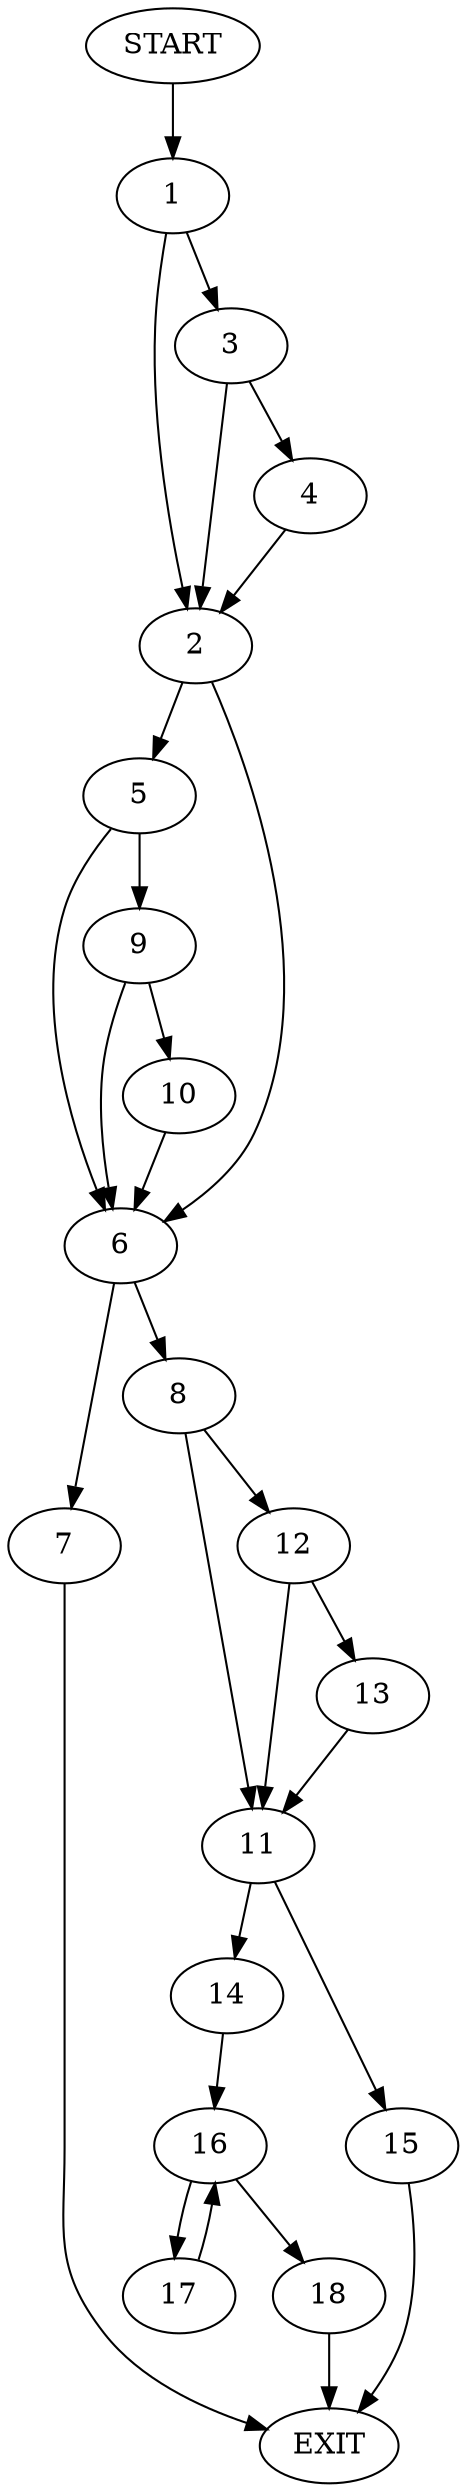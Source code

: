 digraph {
0 [label="START"]
19 [label="EXIT"]
0 -> 1
1 -> 2
1 -> 3
3 -> 2
3 -> 4
2 -> 5
2 -> 6
4 -> 2
6 -> 7
6 -> 8
5 -> 9
5 -> 6
9 -> 10
9 -> 6
10 -> 6
8 -> 11
8 -> 12
7 -> 19
12 -> 11
12 -> 13
11 -> 14
11 -> 15
13 -> 11
14 -> 16
15 -> 19
16 -> 17
16 -> 18
17 -> 16
18 -> 19
}
